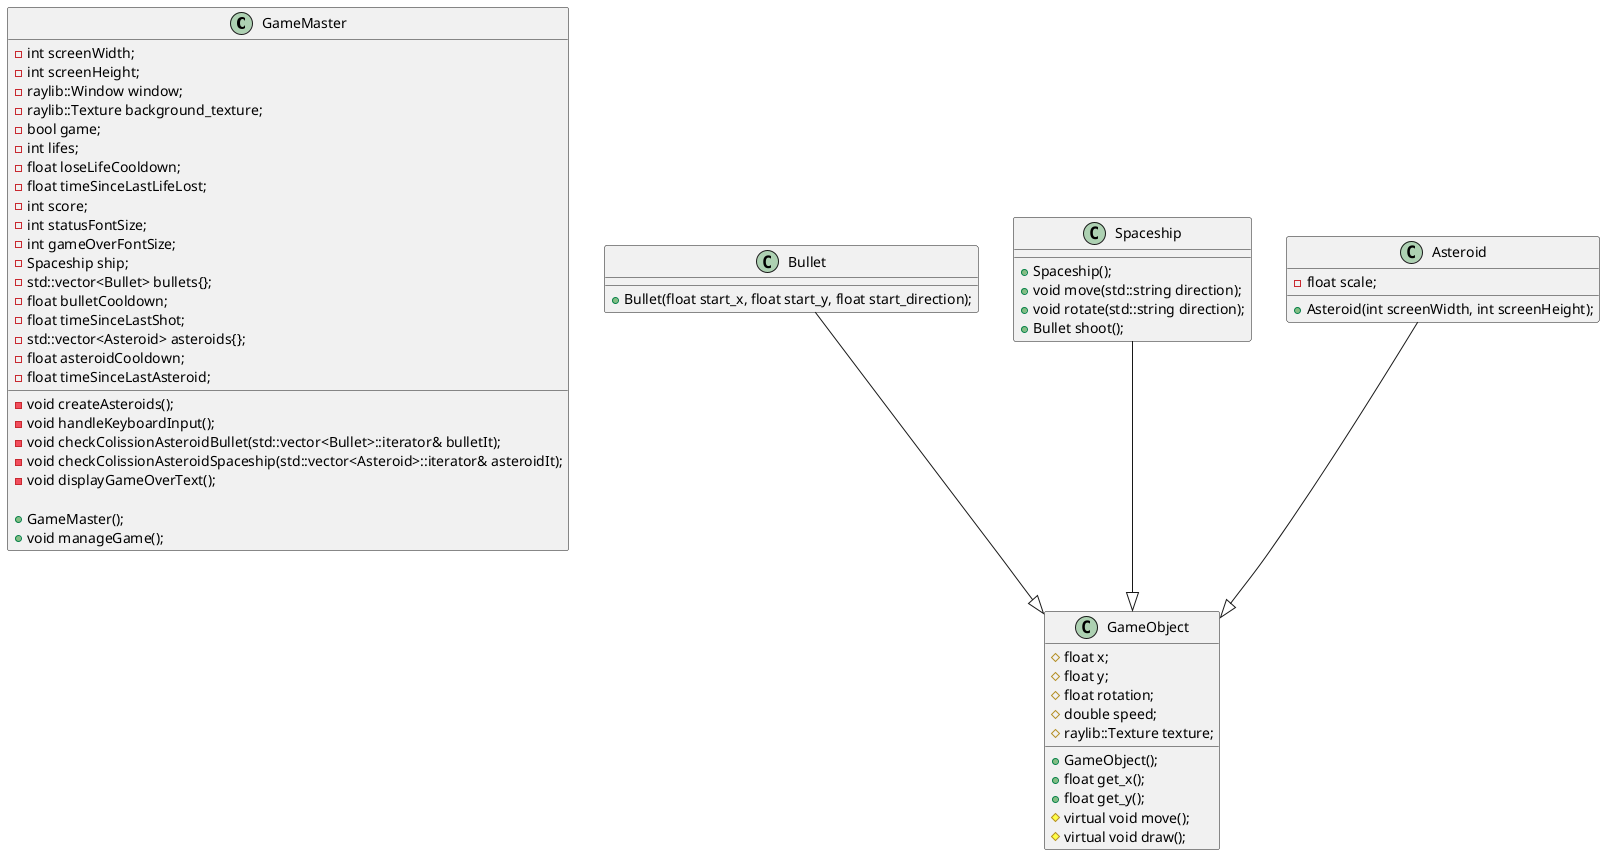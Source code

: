 @startuml

class GameMaster {
    -int screenWidth;
    -int screenHeight;
    -raylib::Window window;
    -raylib::Texture background_texture;
    -bool game;
    -int lifes;
    -float loseLifeCooldown;
    -float timeSinceLastLifeLost;
    -int score;
    -int statusFontSize;
    -int gameOverFontSize;
    -Spaceship ship;
    -std::vector<Bullet> bullets{};
    -float bulletCooldown;
    -float timeSinceLastShot;
    -std::vector<Asteroid> asteroids{};
    -float asteroidCooldown;
    -float timeSinceLastAsteroid;

    -void createAsteroids();
    -void handleKeyboardInput();
    -void checkColissionAsteroidBullet(std::vector<Bullet>::iterator& bulletIt);
    -void checkColissionAsteroidSpaceship(std::vector<Asteroid>::iterator& asteroidIt);
    -void displayGameOverText();

    +GameMaster();
    +void manageGame();
}

class GameObject {
    #float x;
    #float y;
    #float rotation;
    #double speed;
    #raylib::Texture texture;

    +GameObject();
    +float get_x();
    +float get_y();
    #virtual void move();
    #virtual void draw();
}

class Bullet {
    +Bullet(float start_x, float start_y, float start_direction);
}

class Spaceship {
    +Spaceship();
    +void move(std::string direction);
    +void rotate(std::string direction);
    +Bullet shoot();
}

class Asteroid {
    +Asteroid(int screenWidth, int screenHeight);
    -float scale;
}

Spaceship --|> GameObject
Asteroid --|> GameObject
Bullet --|> GameObject

@enduml